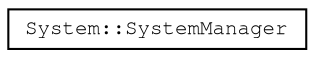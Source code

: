 digraph "Graphical Class Hierarchy"
{
 // LATEX_PDF_SIZE
  edge [fontname="FreeMono",fontsize="10",labelfontname="FreeMono",labelfontsize="10"];
  node [fontname="FreeMono",fontsize="10",shape=record];
  rankdir="LR";
  Node0 [label="System::SystemManager",height=0.2,width=0.4,color="black", fillcolor="white", style="filled",URL="$class_system_1_1_system_manager.html",tooltip=" "];
}
